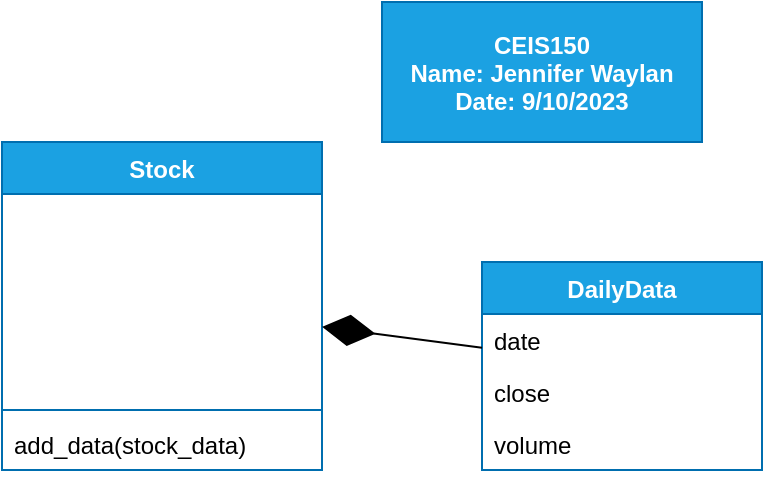 <mxfile>
    <diagram id="yssiQsiGDvWGCDVMtRbJ" name="Page-1">
        <mxGraphModel dx="791" dy="614" grid="1" gridSize="10" guides="1" tooltips="1" connect="1" arrows="1" fold="1" page="1" pageScale="1" pageWidth="850" pageHeight="1100" math="0" shadow="0">
            <root>
                <mxCell id="0"/>
                <mxCell id="1" parent="0"/>
                <mxCell id="2" value="Stock" style="swimlane;fontStyle=1;align=center;verticalAlign=top;childLayout=stackLayout;horizontal=1;startSize=26;horizontalStack=0;resizeParent=1;resizeParentMax=0;resizeLast=0;collapsible=1;marginBottom=0;swimlaneFillColor=default;fillColor=#1ba1e2;fontColor=#ffffff;strokeColor=#006EAF;" vertex="1" parent="1">
                    <mxGeometry x="100" y="234" width="160" height="164" as="geometry"/>
                </mxCell>
                <mxCell id="3" value="symbol" style="text;align=left;verticalAlign=middle;spacingLeft=4;spacingRight=4;overflow=hidden;rotatable=0;points=[[0,0.5],[1,0.5]];portConstraint=eastwest;glass=0;rounded=0;shadow=0;strokeColor=none;fillColor=none;fontColor=#ffffff;horizontal=1;whiteSpace=wrap;" vertex="1" parent="2">
                    <mxGeometry y="26" width="160" height="26" as="geometry"/>
                </mxCell>
                <mxCell id="12" value="name" style="text;align=left;verticalAlign=middle;spacingLeft=4;spacingRight=4;overflow=hidden;rotatable=0;points=[[0,0.5],[1,0.5]];portConstraint=eastwest;glass=0;rounded=0;shadow=0;strokeColor=none;fillColor=none;fontColor=#ffffff;horizontal=1;whiteSpace=wrap;" vertex="1" parent="2">
                    <mxGeometry y="52" width="160" height="26" as="geometry"/>
                </mxCell>
                <mxCell id="11" value="shares" style="text;align=left;verticalAlign=middle;spacingLeft=4;spacingRight=4;overflow=hidden;rotatable=0;points=[[0,0.5],[1,0.5]];portConstraint=eastwest;glass=0;rounded=0;shadow=0;strokeColor=none;fillColor=none;fontColor=#ffffff;horizontal=1;whiteSpace=wrap;" vertex="1" parent="2">
                    <mxGeometry y="78" width="160" height="26" as="geometry"/>
                </mxCell>
                <mxCell id="10" value="DataList[]" style="text;align=left;verticalAlign=middle;spacingLeft=4;spacingRight=4;overflow=hidden;rotatable=0;points=[[0,0.5],[1,0.5]];portConstraint=eastwest;glass=0;rounded=0;shadow=0;strokeColor=none;fillColor=none;fontColor=#ffffff;horizontal=1;whiteSpace=wrap;" vertex="1" parent="2">
                    <mxGeometry y="104" width="160" height="26" as="geometry"/>
                </mxCell>
                <mxCell id="4" value="" style="line;strokeWidth=1;fillColor=none;align=left;verticalAlign=middle;spacingTop=-1;spacingLeft=3;spacingRight=3;rotatable=0;labelPosition=right;points=[];portConstraint=eastwest;strokeColor=inherit;" vertex="1" parent="2">
                    <mxGeometry y="130" width="160" height="8" as="geometry"/>
                </mxCell>
                <mxCell id="5" value="add_data(stock_data)" style="text;strokeColor=none;fillColor=none;align=left;verticalAlign=top;spacingLeft=4;spacingRight=4;overflow=hidden;rotatable=0;points=[[0,0.5],[1,0.5]];portConstraint=eastwest;" vertex="1" parent="2">
                    <mxGeometry y="138" width="160" height="26" as="geometry"/>
                </mxCell>
                <mxCell id="6" value="DailyData" style="swimlane;fontStyle=1;childLayout=stackLayout;horizontal=1;startSize=26;fillColor=#1ba1e2;horizontalStack=0;resizeParent=1;resizeParentMax=0;resizeLast=0;collapsible=1;marginBottom=0;fontColor=#ffffff;strokeColor=#006EAF;swimlaneFillColor=default;" vertex="1" parent="1">
                    <mxGeometry x="340" y="294" width="140" height="104" as="geometry"/>
                </mxCell>
                <mxCell id="7" value="date" style="text;strokeColor=none;fillColor=none;align=left;verticalAlign=top;spacingLeft=4;spacingRight=4;overflow=hidden;rotatable=0;points=[[0,0.5],[1,0.5]];portConstraint=eastwest;" vertex="1" parent="6">
                    <mxGeometry y="26" width="140" height="26" as="geometry"/>
                </mxCell>
                <mxCell id="8" value="close" style="text;strokeColor=none;fillColor=none;align=left;verticalAlign=top;spacingLeft=4;spacingRight=4;overflow=hidden;rotatable=0;points=[[0,0.5],[1,0.5]];portConstraint=eastwest;" vertex="1" parent="6">
                    <mxGeometry y="52" width="140" height="26" as="geometry"/>
                </mxCell>
                <mxCell id="9" value="volume" style="text;strokeColor=none;fillColor=none;align=left;verticalAlign=top;spacingLeft=4;spacingRight=4;overflow=hidden;rotatable=0;points=[[0,0.5],[1,0.5]];portConstraint=eastwest;" vertex="1" parent="6">
                    <mxGeometry y="78" width="140" height="26" as="geometry"/>
                </mxCell>
                <mxCell id="13" value="CEIS150&#10;Name: Jennifer Waylan&#10;Date: 9/10/2023" style="text;align=center;fontStyle=1;verticalAlign=middle;spacingLeft=3;spacingRight=3;strokeColor=#006EAF;rotatable=0;points=[[0,0.5],[1,0.5]];portConstraint=eastwest;rounded=0;shadow=0;glass=0;sketch=0;fillColor=#1ba1e2;labelBorderColor=none;spacingTop=7;spacingBottom=7;spacing=5;fontColor=#ffffff;" vertex="1" parent="1">
                    <mxGeometry x="290" y="164" width="160" height="70" as="geometry"/>
                </mxCell>
                <mxCell id="14" value="" style="endArrow=diamondThin;endFill=1;endSize=24;html=1;" edge="1" parent="1" source="6" target="2">
                    <mxGeometry width="160" relative="1" as="geometry">
                        <mxPoint x="280" y="350" as="sourcePoint"/>
                        <mxPoint x="270" y="307" as="targetPoint"/>
                    </mxGeometry>
                </mxCell>
            </root>
        </mxGraphModel>
    </diagram>
</mxfile>